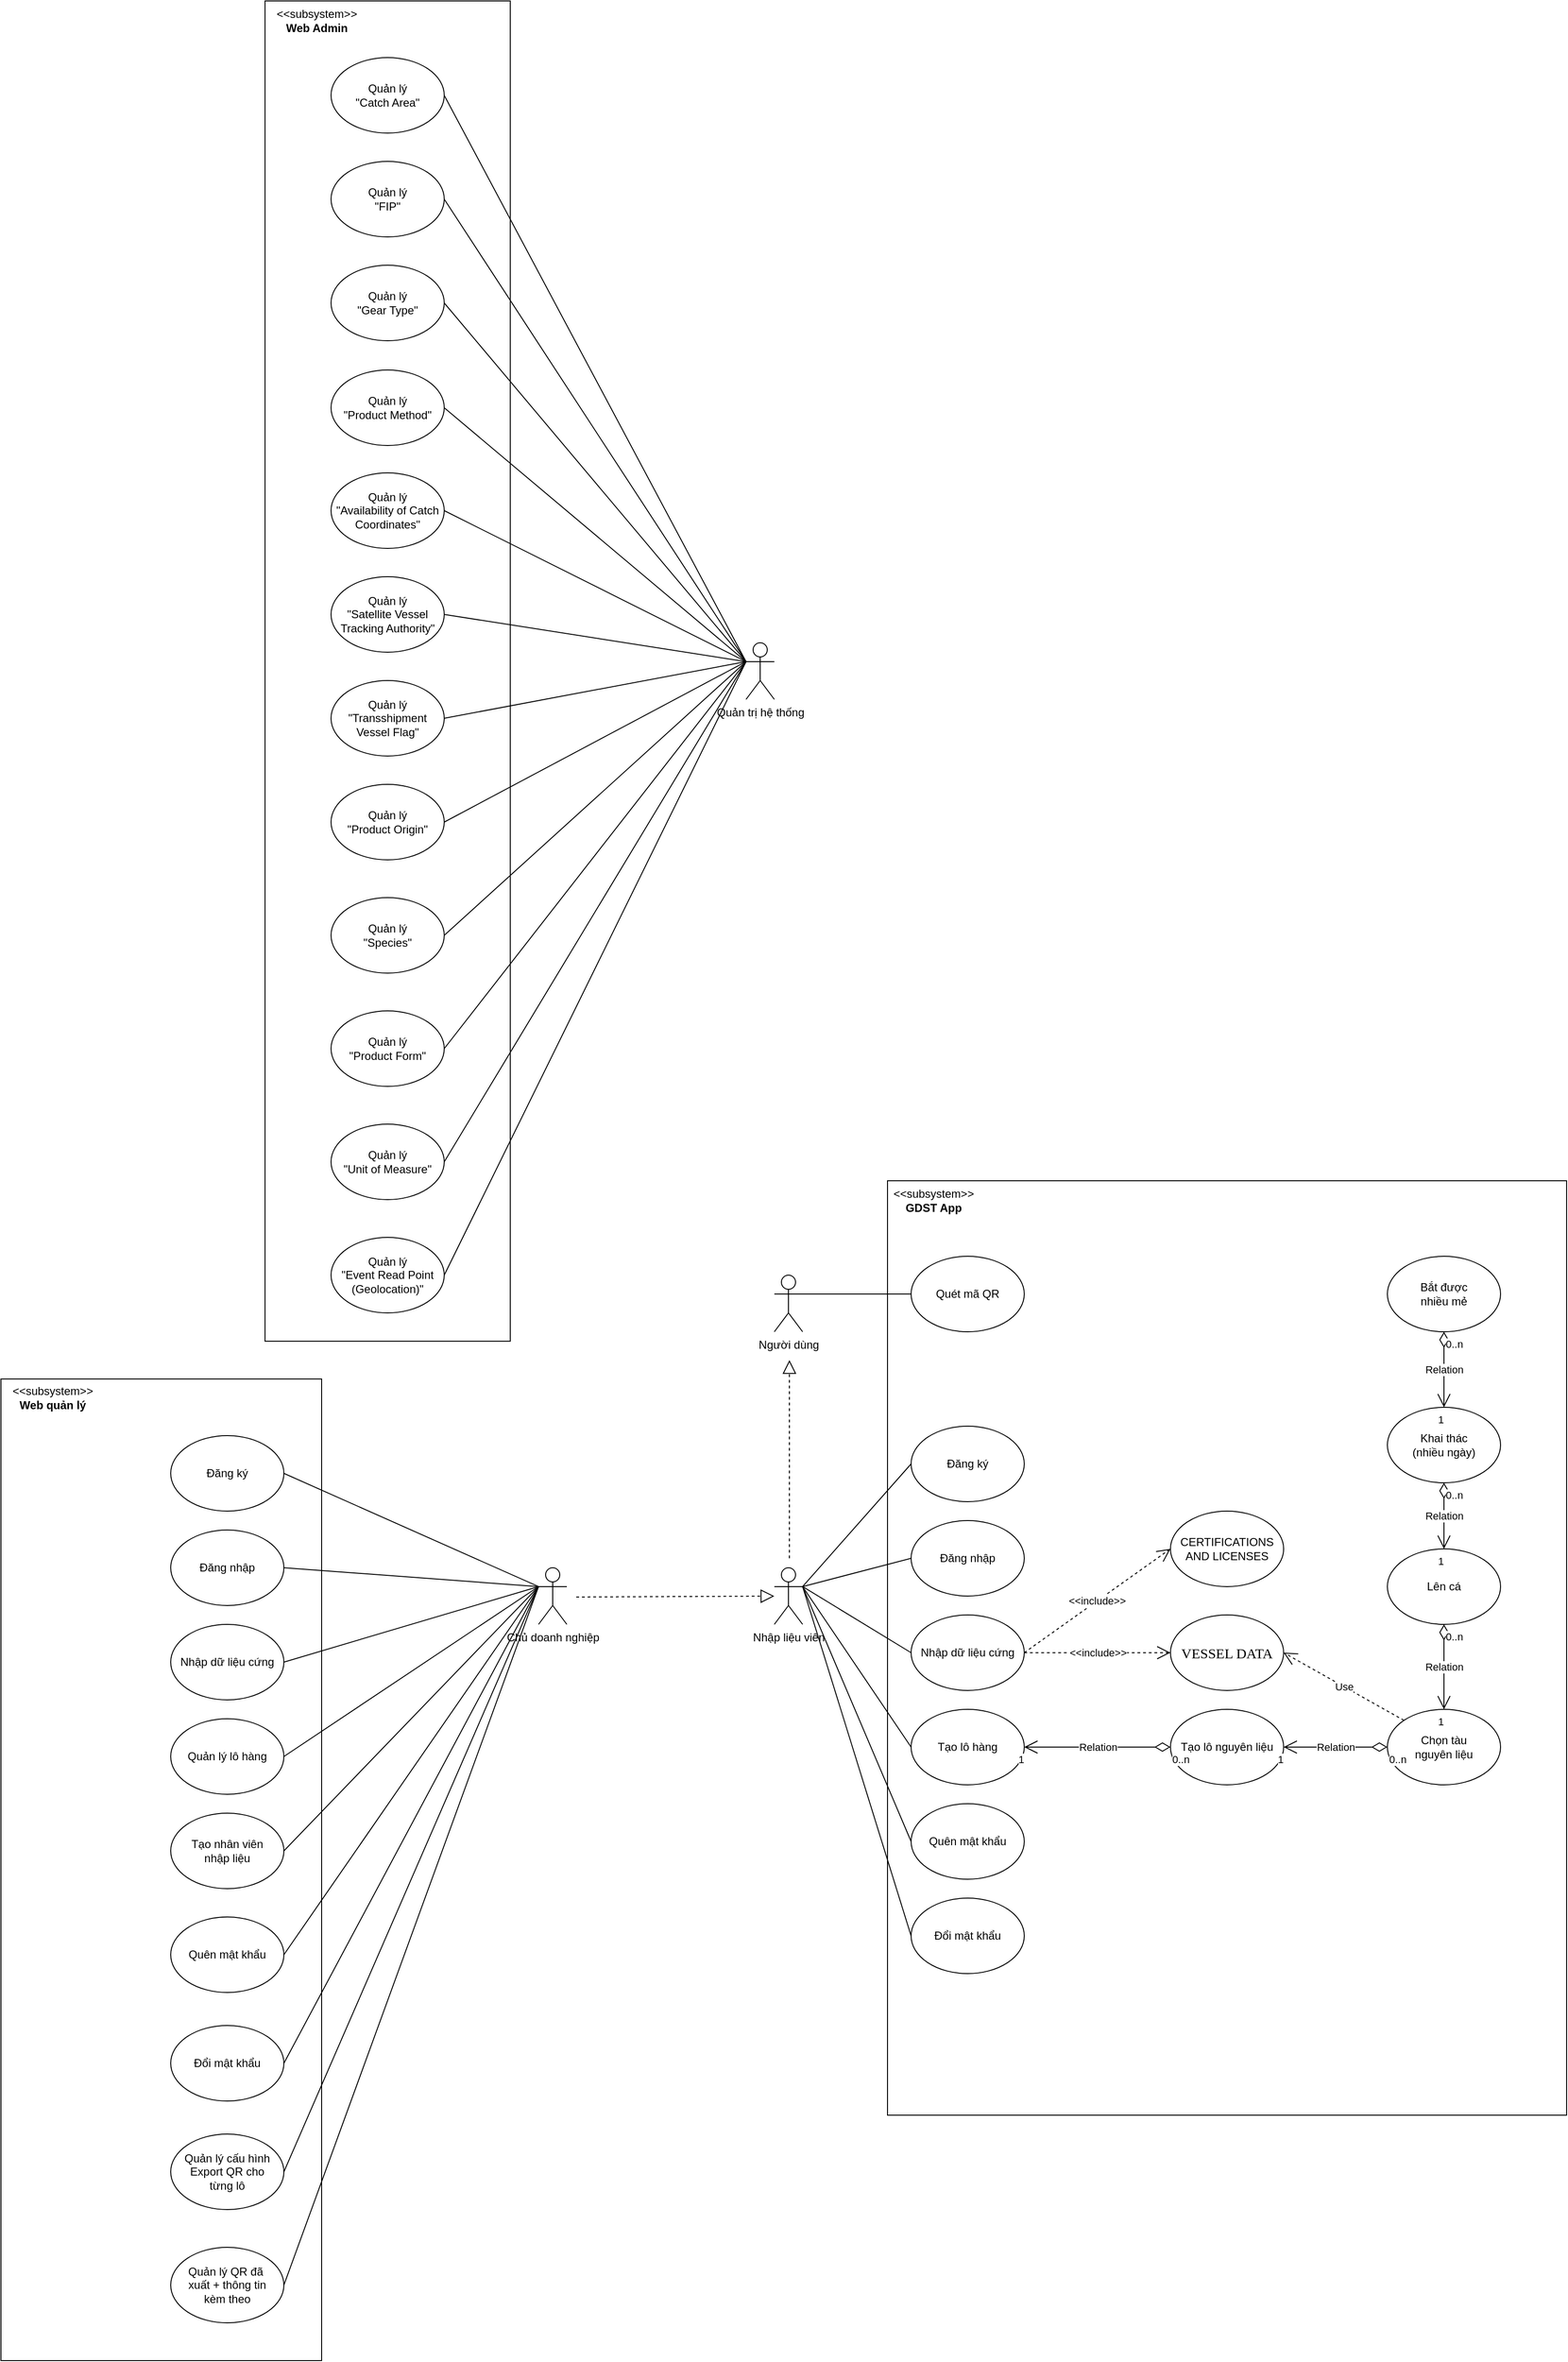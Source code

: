 <mxfile version="13.10.0" type="device"><diagram name="Page-1" id="b520641d-4fe3-3701-9064-5fc419738815"><mxGraphModel dx="1968" dy="2182" grid="1" gridSize="10" guides="1" tooltips="1" connect="1" arrows="1" fold="1" page="1" pageScale="1" pageWidth="1100" pageHeight="850" background="#ffffff" math="0" shadow="0"><root><mxCell id="0"/><mxCell id="1" parent="0"/><mxCell id="lUtnxJrFNXanON9jvf-I-1" value="Người dùng" style="shape=umlActor;verticalLabelPosition=bottom;verticalAlign=top;html=1;outlineConnect=0;" parent="1" vertex="1"><mxGeometry x="110" y="440" width="30" height="60" as="geometry"/></mxCell><mxCell id="lUtnxJrFNXanON9jvf-I-2" value="" style="rounded=0;whiteSpace=wrap;html=1;" parent="1" vertex="1"><mxGeometry x="230" y="340" width="720" height="990" as="geometry"/></mxCell><mxCell id="lUtnxJrFNXanON9jvf-I-3" value="&amp;lt;&amp;lt;subsystem&amp;gt;&amp;gt;&lt;br&gt;&lt;b&gt;GDST App&lt;/b&gt;" style="text;html=1;strokeColor=none;fillColor=none;align=center;verticalAlign=middle;whiteSpace=wrap;rounded=0;" parent="1" vertex="1"><mxGeometry x="244" y="351" width="70" height="20" as="geometry"/></mxCell><mxCell id="lUtnxJrFNXanON9jvf-I-5" value="Quét mã QR" style="ellipse;whiteSpace=wrap;html=1;" parent="1" vertex="1"><mxGeometry x="255" y="420" width="120" height="80" as="geometry"/></mxCell><mxCell id="lUtnxJrFNXanON9jvf-I-6" value="" style="endArrow=none;html=1;exitX=1;exitY=0.333;exitDx=0;exitDy=0;exitPerimeter=0;entryX=0;entryY=0.5;entryDx=0;entryDy=0;" parent="1" source="lUtnxJrFNXanON9jvf-I-1" target="lUtnxJrFNXanON9jvf-I-5" edge="1"><mxGeometry width="50" height="50" relative="1" as="geometry"><mxPoint x="420" y="530" as="sourcePoint"/><mxPoint x="470" y="480" as="targetPoint"/></mxGeometry></mxCell><mxCell id="lUtnxJrFNXanON9jvf-I-7" value="Nhập liệu viên" style="shape=umlActor;verticalLabelPosition=bottom;verticalAlign=top;html=1;outlineConnect=0;" parent="1" vertex="1"><mxGeometry x="110" y="750" width="30" height="60" as="geometry"/></mxCell><mxCell id="lUtnxJrFNXanON9jvf-I-8" value="" style="endArrow=block;dashed=1;endFill=0;endSize=12;html=1;" parent="1" edge="1"><mxGeometry width="160" relative="1" as="geometry"><mxPoint x="126" y="740" as="sourcePoint"/><mxPoint x="126" y="530" as="targetPoint"/></mxGeometry></mxCell><mxCell id="lUtnxJrFNXanON9jvf-I-15" value="Đăng ký" style="ellipse;whiteSpace=wrap;html=1;" parent="1" vertex="1"><mxGeometry x="255" y="600" width="120" height="80" as="geometry"/></mxCell><mxCell id="lUtnxJrFNXanON9jvf-I-16" value="Đăng nhập" style="ellipse;whiteSpace=wrap;html=1;" parent="1" vertex="1"><mxGeometry x="255" y="700" width="120" height="80" as="geometry"/></mxCell><mxCell id="lUtnxJrFNXanON9jvf-I-19" value="Quản trị hệ thống" style="shape=umlActor;verticalLabelPosition=bottom;verticalAlign=top;html=1;outlineConnect=0;" parent="1" vertex="1"><mxGeometry x="80" y="-230" width="30" height="60" as="geometry"/></mxCell><mxCell id="79mfO5aDHdYrQDG8BMtW-8" value="" style="group" vertex="1" connectable="0" parent="1"><mxGeometry x="-430" y="-910" width="260" height="1420" as="geometry"/></mxCell><mxCell id="lUtnxJrFNXanON9jvf-I-18" value="" style="rounded=0;whiteSpace=wrap;html=1;" parent="79mfO5aDHdYrQDG8BMtW-8" vertex="1"><mxGeometry width="260" height="1420" as="geometry"/></mxCell><mxCell id="lUtnxJrFNXanON9jvf-I-20" value="&amp;lt;&amp;lt;subsystem&amp;gt;&amp;gt;&lt;br&gt;&lt;b&gt;Web Admin&lt;/b&gt;" style="text;html=1;strokeColor=none;fillColor=none;align=center;verticalAlign=middle;whiteSpace=wrap;rounded=0;" parent="79mfO5aDHdYrQDG8BMtW-8" vertex="1"><mxGeometry x="20" y="11" width="70" height="20" as="geometry"/></mxCell><mxCell id="lUtnxJrFNXanON9jvf-I-21" value="Quản lý&lt;br&gt;&quot;Catch Area&quot;" style="ellipse;whiteSpace=wrap;html=1;" parent="79mfO5aDHdYrQDG8BMtW-8" vertex="1"><mxGeometry x="70" y="60" width="120" height="80" as="geometry"/></mxCell><mxCell id="lUtnxJrFNXanON9jvf-I-22" value="Quản lý&lt;br&gt;&quot;FIP&quot;" style="ellipse;whiteSpace=wrap;html=1;" parent="79mfO5aDHdYrQDG8BMtW-8" vertex="1"><mxGeometry x="70" y="170" width="120" height="80" as="geometry"/></mxCell><mxCell id="lUtnxJrFNXanON9jvf-I-23" value="Quản lý&lt;br&gt;&quot;Gear Type&quot;" style="ellipse;whiteSpace=wrap;html=1;" parent="79mfO5aDHdYrQDG8BMtW-8" vertex="1"><mxGeometry x="70" y="280" width="120" height="80" as="geometry"/></mxCell><mxCell id="lUtnxJrFNXanON9jvf-I-24" value="Quản lý&lt;br&gt;&quot;Product Method&quot;" style="ellipse;whiteSpace=wrap;html=1;" parent="79mfO5aDHdYrQDG8BMtW-8" vertex="1"><mxGeometry x="70" y="391" width="120" height="80" as="geometry"/></mxCell><mxCell id="lUtnxJrFNXanON9jvf-I-25" value="Quản lý&lt;br&gt;&quot;Availability of Catch Coordinates&quot;" style="ellipse;whiteSpace=wrap;html=1;" parent="79mfO5aDHdYrQDG8BMtW-8" vertex="1"><mxGeometry x="70" y="500" width="120" height="80" as="geometry"/></mxCell><mxCell id="lUtnxJrFNXanON9jvf-I-26" value="Quản lý&lt;br&gt;&quot;Satellite Vessel Tracking Authority&quot;" style="ellipse;whiteSpace=wrap;html=1;" parent="79mfO5aDHdYrQDG8BMtW-8" vertex="1"><mxGeometry x="70" y="610" width="120" height="80" as="geometry"/></mxCell><mxCell id="79mfO5aDHdYrQDG8BMtW-1" value="Quản lý&lt;br&gt;&quot;Transshipment Vessel Flag&quot;" style="ellipse;whiteSpace=wrap;html=1;" vertex="1" parent="79mfO5aDHdYrQDG8BMtW-8"><mxGeometry x="70" y="720" width="120" height="80" as="geometry"/></mxCell><mxCell id="79mfO5aDHdYrQDG8BMtW-2" value="Quản lý&lt;br&gt;&quot;Product Origin&quot;" style="ellipse;whiteSpace=wrap;html=1;" vertex="1" parent="79mfO5aDHdYrQDG8BMtW-8"><mxGeometry x="70" y="830" width="120" height="80" as="geometry"/></mxCell><mxCell id="79mfO5aDHdYrQDG8BMtW-4" value="Quản lý&lt;br&gt;&quot;Species&quot;" style="ellipse;whiteSpace=wrap;html=1;" vertex="1" parent="79mfO5aDHdYrQDG8BMtW-8"><mxGeometry x="70" y="950" width="120" height="80" as="geometry"/></mxCell><mxCell id="79mfO5aDHdYrQDG8BMtW-5" value="Quản lý&lt;br&gt;&quot;Product Form&quot;" style="ellipse;whiteSpace=wrap;html=1;" vertex="1" parent="79mfO5aDHdYrQDG8BMtW-8"><mxGeometry x="70" y="1070" width="120" height="80" as="geometry"/></mxCell><mxCell id="79mfO5aDHdYrQDG8BMtW-6" value="Quản lý&lt;br&gt;&quot;Unit of Measure&quot;" style="ellipse;whiteSpace=wrap;html=1;" vertex="1" parent="79mfO5aDHdYrQDG8BMtW-8"><mxGeometry x="70" y="1190" width="120" height="80" as="geometry"/></mxCell><mxCell id="79mfO5aDHdYrQDG8BMtW-7" value="Quản lý&lt;br&gt;&quot;Event Read Point (Geolocation)&quot;" style="ellipse;whiteSpace=wrap;html=1;" vertex="1" parent="79mfO5aDHdYrQDG8BMtW-8"><mxGeometry x="70" y="1310" width="120" height="80" as="geometry"/></mxCell><mxCell id="79mfO5aDHdYrQDG8BMtW-9" value="" style="endArrow=none;html=1;entryX=1;entryY=0.5;entryDx=0;entryDy=0;exitX=0;exitY=0.333;exitDx=0;exitDy=0;exitPerimeter=0;" edge="1" parent="1" source="lUtnxJrFNXanON9jvf-I-19" target="lUtnxJrFNXanON9jvf-I-21"><mxGeometry width="50" height="50" relative="1" as="geometry"><mxPoint x="200" y="-360" as="sourcePoint"/><mxPoint x="10" y="-470" as="targetPoint"/></mxGeometry></mxCell><mxCell id="79mfO5aDHdYrQDG8BMtW-10" value="" style="endArrow=none;html=1;entryX=1;entryY=0.5;entryDx=0;entryDy=0;exitX=0;exitY=0.333;exitDx=0;exitDy=0;exitPerimeter=0;" edge="1" parent="1" source="lUtnxJrFNXanON9jvf-I-19" target="lUtnxJrFNXanON9jvf-I-26"><mxGeometry width="50" height="50" relative="1" as="geometry"><mxPoint x="420" y="-490" as="sourcePoint"/><mxPoint x="230" y="-600" as="targetPoint"/></mxGeometry></mxCell><mxCell id="79mfO5aDHdYrQDG8BMtW-11" value="" style="endArrow=none;html=1;entryX=1;entryY=0.5;entryDx=0;entryDy=0;exitX=0;exitY=0.333;exitDx=0;exitDy=0;exitPerimeter=0;" edge="1" parent="1" source="lUtnxJrFNXanON9jvf-I-19" target="lUtnxJrFNXanON9jvf-I-23"><mxGeometry width="50" height="50" relative="1" as="geometry"><mxPoint x="360" y="-330" as="sourcePoint"/><mxPoint x="170" y="-440" as="targetPoint"/></mxGeometry></mxCell><mxCell id="79mfO5aDHdYrQDG8BMtW-12" value="" style="endArrow=none;html=1;entryX=1;entryY=0.5;entryDx=0;entryDy=0;exitX=0;exitY=0.333;exitDx=0;exitDy=0;exitPerimeter=0;" edge="1" parent="1" source="lUtnxJrFNXanON9jvf-I-19" target="lUtnxJrFNXanON9jvf-I-24"><mxGeometry width="50" height="50" relative="1" as="geometry"><mxPoint x="340" y="-250" as="sourcePoint"/><mxPoint x="170" y="-330" as="targetPoint"/></mxGeometry></mxCell><mxCell id="79mfO5aDHdYrQDG8BMtW-14" value="" style="endArrow=none;html=1;entryX=1;entryY=0.5;entryDx=0;entryDy=0;exitX=0;exitY=0.333;exitDx=0;exitDy=0;exitPerimeter=0;" edge="1" parent="1" source="lUtnxJrFNXanON9jvf-I-19" target="79mfO5aDHdYrQDG8BMtW-1"><mxGeometry width="50" height="50" relative="1" as="geometry"><mxPoint x="530" y="-570" as="sourcePoint"/><mxPoint x="340" y="-680" as="targetPoint"/></mxGeometry></mxCell><mxCell id="79mfO5aDHdYrQDG8BMtW-17" value="" style="endArrow=none;html=1;entryX=1;entryY=0.5;entryDx=0;entryDy=0;exitX=0;exitY=0.333;exitDx=0;exitDy=0;exitPerimeter=0;" edge="1" parent="1" source="lUtnxJrFNXanON9jvf-I-19" target="lUtnxJrFNXanON9jvf-I-25"><mxGeometry width="50" height="50" relative="1" as="geometry"><mxPoint x="390" y="-420" as="sourcePoint"/><mxPoint x="230" y="-600" as="targetPoint"/></mxGeometry></mxCell><mxCell id="79mfO5aDHdYrQDG8BMtW-18" value="" style="endArrow=none;html=1;entryX=1;entryY=0.5;entryDx=0;entryDy=0;exitX=0;exitY=0.333;exitDx=0;exitDy=0;exitPerimeter=0;" edge="1" parent="1" source="lUtnxJrFNXanON9jvf-I-19" target="lUtnxJrFNXanON9jvf-I-22"><mxGeometry width="50" height="50" relative="1" as="geometry"><mxPoint x="390" y="-420" as="sourcePoint"/><mxPoint x="230" y="-600" as="targetPoint"/></mxGeometry></mxCell><mxCell id="79mfO5aDHdYrQDG8BMtW-19" value="" style="endArrow=none;html=1;entryX=1;entryY=0.5;entryDx=0;entryDy=0;exitX=0;exitY=0.333;exitDx=0;exitDy=0;exitPerimeter=0;" edge="1" parent="1" source="lUtnxJrFNXanON9jvf-I-19" target="79mfO5aDHdYrQDG8BMtW-4"><mxGeometry width="50" height="50" relative="1" as="geometry"><mxPoint x="-80" y="-190" as="sourcePoint"/><mxPoint x="340" y="-680" as="targetPoint"/></mxGeometry></mxCell><mxCell id="79mfO5aDHdYrQDG8BMtW-20" value="" style="endArrow=none;html=1;entryX=1;entryY=0.5;entryDx=0;entryDy=0;exitX=0;exitY=0.333;exitDx=0;exitDy=0;exitPerimeter=0;" edge="1" parent="1" source="lUtnxJrFNXanON9jvf-I-19" target="79mfO5aDHdYrQDG8BMtW-2"><mxGeometry width="50" height="50" relative="1" as="geometry"><mxPoint x="-80" y="-190" as="sourcePoint"/><mxPoint x="340" y="-680" as="targetPoint"/></mxGeometry></mxCell><mxCell id="79mfO5aDHdYrQDG8BMtW-21" value="" style="endArrow=none;html=1;entryX=1;entryY=0.5;entryDx=0;entryDy=0;exitX=0;exitY=0.333;exitDx=0;exitDy=0;exitPerimeter=0;" edge="1" parent="1" source="lUtnxJrFNXanON9jvf-I-19" target="79mfO5aDHdYrQDG8BMtW-5"><mxGeometry width="50" height="50" relative="1" as="geometry"><mxPoint x="-80" y="-190" as="sourcePoint"/><mxPoint x="340" y="-680" as="targetPoint"/></mxGeometry></mxCell><mxCell id="79mfO5aDHdYrQDG8BMtW-22" value="" style="endArrow=none;html=1;entryX=1;entryY=0.5;entryDx=0;entryDy=0;exitX=0;exitY=0.333;exitDx=0;exitDy=0;exitPerimeter=0;" edge="1" parent="1" source="lUtnxJrFNXanON9jvf-I-19" target="79mfO5aDHdYrQDG8BMtW-6"><mxGeometry width="50" height="50" relative="1" as="geometry"><mxPoint x="-80" y="-190" as="sourcePoint"/><mxPoint x="340" y="-680" as="targetPoint"/></mxGeometry></mxCell><mxCell id="79mfO5aDHdYrQDG8BMtW-23" value="" style="endArrow=none;html=1;entryX=1;entryY=0.5;entryDx=0;entryDy=0;exitX=0;exitY=0.333;exitDx=0;exitDy=0;exitPerimeter=0;" edge="1" parent="1" source="lUtnxJrFNXanON9jvf-I-19" target="79mfO5aDHdYrQDG8BMtW-7"><mxGeometry width="50" height="50" relative="1" as="geometry"><mxPoint x="-80" y="-190" as="sourcePoint"/><mxPoint x="340" y="-680" as="targetPoint"/></mxGeometry></mxCell><mxCell id="79mfO5aDHdYrQDG8BMtW-24" value="Nhập dữ liệu cứng" style="ellipse;whiteSpace=wrap;html=1;" vertex="1" parent="1"><mxGeometry x="255" y="800" width="120" height="80" as="geometry"/></mxCell><mxCell id="79mfO5aDHdYrQDG8BMtW-25" value="&lt;div style=&quot;text-align: left&quot;&gt;&lt;font face=&quot;docs-Calibri&quot;&gt;&lt;span style=&quot;font-size: 15px&quot;&gt;VESSEL DATA&lt;/span&gt;&lt;/font&gt;&lt;br&gt;&lt;/div&gt;" style="ellipse;whiteSpace=wrap;html=1;" vertex="1" parent="1"><mxGeometry x="530" y="800" width="120" height="80" as="geometry"/></mxCell><mxCell id="79mfO5aDHdYrQDG8BMtW-26" value="CERTIFICATIONS AND LICENSES" style="ellipse;whiteSpace=wrap;html=1;" vertex="1" parent="1"><mxGeometry x="530" y="690" width="120" height="80" as="geometry"/></mxCell><mxCell id="79mfO5aDHdYrQDG8BMtW-27" value="" style="endArrow=none;html=1;entryX=1;entryY=0.333;entryDx=0;entryDy=0;entryPerimeter=0;exitX=0;exitY=0.5;exitDx=0;exitDy=0;" edge="1" parent="1" source="lUtnxJrFNXanON9jvf-I-15" target="lUtnxJrFNXanON9jvf-I-7"><mxGeometry width="50" height="50" relative="1" as="geometry"><mxPoint x="-60" y="810" as="sourcePoint"/><mxPoint x="-10" y="760" as="targetPoint"/></mxGeometry></mxCell><mxCell id="79mfO5aDHdYrQDG8BMtW-28" value="" style="endArrow=none;html=1;entryX=1;entryY=0.333;entryDx=0;entryDy=0;entryPerimeter=0;exitX=0;exitY=0.5;exitDx=0;exitDy=0;" edge="1" parent="1" source="lUtnxJrFNXanON9jvf-I-16" target="lUtnxJrFNXanON9jvf-I-7"><mxGeometry width="50" height="50" relative="1" as="geometry"><mxPoint x="-60" y="810" as="sourcePoint"/><mxPoint x="-10" y="760" as="targetPoint"/></mxGeometry></mxCell><mxCell id="79mfO5aDHdYrQDG8BMtW-29" value="" style="endArrow=none;html=1;entryX=1;entryY=0.333;entryDx=0;entryDy=0;entryPerimeter=0;exitX=0;exitY=0.5;exitDx=0;exitDy=0;" edge="1" parent="1" source="79mfO5aDHdYrQDG8BMtW-24" target="lUtnxJrFNXanON9jvf-I-7"><mxGeometry width="50" height="50" relative="1" as="geometry"><mxPoint x="-60" y="810" as="sourcePoint"/><mxPoint x="-10" y="760" as="targetPoint"/></mxGeometry></mxCell><mxCell id="79mfO5aDHdYrQDG8BMtW-30" value="&amp;lt;&amp;lt;include&amp;gt;&amp;gt;" style="endArrow=open;endSize=12;dashed=1;html=1;entryX=0;entryY=0.5;entryDx=0;entryDy=0;exitX=1;exitY=0.5;exitDx=0;exitDy=0;" edge="1" parent="1" source="79mfO5aDHdYrQDG8BMtW-24" target="79mfO5aDHdYrQDG8BMtW-26"><mxGeometry width="160" relative="1" as="geometry"><mxPoint x="220" y="710" as="sourcePoint"/><mxPoint x="380" y="710" as="targetPoint"/></mxGeometry></mxCell><mxCell id="79mfO5aDHdYrQDG8BMtW-31" value="&amp;lt;&amp;lt;include&amp;gt;&amp;gt;" style="endArrow=open;endSize=12;dashed=1;html=1;entryX=0;entryY=0.5;entryDx=0;entryDy=0;exitX=1;exitY=0.5;exitDx=0;exitDy=0;" edge="1" parent="1" source="79mfO5aDHdYrQDG8BMtW-24" target="79mfO5aDHdYrQDG8BMtW-25"><mxGeometry width="160" relative="1" as="geometry"><mxPoint x="220" y="710" as="sourcePoint"/><mxPoint x="380" y="710" as="targetPoint"/></mxGeometry></mxCell><mxCell id="79mfO5aDHdYrQDG8BMtW-32" value="Tạo lô hàng" style="ellipse;whiteSpace=wrap;html=1;" vertex="1" parent="1"><mxGeometry x="255" y="900" width="120" height="80" as="geometry"/></mxCell><mxCell id="79mfO5aDHdYrQDG8BMtW-33" value="Tạo lô nguyên liệu" style="ellipse;whiteSpace=wrap;html=1;" vertex="1" parent="1"><mxGeometry x="530" y="900" width="120" height="80" as="geometry"/></mxCell><mxCell id="79mfO5aDHdYrQDG8BMtW-34" value="" style="endArrow=none;html=1;entryX=1;entryY=0.333;entryDx=0;entryDy=0;entryPerimeter=0;exitX=0;exitY=0.5;exitDx=0;exitDy=0;" edge="1" parent="1" source="79mfO5aDHdYrQDG8BMtW-32" target="lUtnxJrFNXanON9jvf-I-7"><mxGeometry width="50" height="50" relative="1" as="geometry"><mxPoint x="-60" y="810" as="sourcePoint"/><mxPoint x="-10" y="760" as="targetPoint"/></mxGeometry></mxCell><mxCell id="79mfO5aDHdYrQDG8BMtW-35" value="Relation" style="endArrow=open;html=1;endSize=12;startArrow=diamondThin;startSize=14;startFill=0;edgeStyle=orthogonalEdgeStyle;entryX=1;entryY=0.5;entryDx=0;entryDy=0;" edge="1" parent="1" source="79mfO5aDHdYrQDG8BMtW-33" target="79mfO5aDHdYrQDG8BMtW-32"><mxGeometry relative="1" as="geometry"><mxPoint x="370" y="940" as="sourcePoint"/><mxPoint x="530" y="940" as="targetPoint"/><Array as="points"/></mxGeometry></mxCell><mxCell id="79mfO5aDHdYrQDG8BMtW-36" value="0..n" style="edgeLabel;resizable=0;html=1;align=left;verticalAlign=top;" connectable="0" vertex="1" parent="79mfO5aDHdYrQDG8BMtW-35"><mxGeometry x="-1" relative="1" as="geometry"/></mxCell><mxCell id="79mfO5aDHdYrQDG8BMtW-37" value="1" style="edgeLabel;resizable=0;html=1;align=right;verticalAlign=top;" connectable="0" vertex="1" parent="79mfO5aDHdYrQDG8BMtW-35"><mxGeometry x="1" relative="1" as="geometry"/></mxCell><mxCell id="79mfO5aDHdYrQDG8BMtW-38" value="Chọn tàu &lt;br&gt;nguyên liệu" style="ellipse;whiteSpace=wrap;html=1;" vertex="1" parent="1"><mxGeometry x="760" y="900" width="120" height="80" as="geometry"/></mxCell><mxCell id="79mfO5aDHdYrQDG8BMtW-45" value="Relation" style="endArrow=open;html=1;endSize=12;startArrow=diamondThin;startSize=14;startFill=0;edgeStyle=orthogonalEdgeStyle;entryX=1;entryY=0.5;entryDx=0;entryDy=0;exitX=0;exitY=0.5;exitDx=0;exitDy=0;" edge="1" parent="1" source="79mfO5aDHdYrQDG8BMtW-38" target="79mfO5aDHdYrQDG8BMtW-33"><mxGeometry relative="1" as="geometry"><mxPoint x="760" y="979" as="sourcePoint"/><mxPoint x="605" y="979" as="targetPoint"/><Array as="points"/></mxGeometry></mxCell><mxCell id="79mfO5aDHdYrQDG8BMtW-46" value="0..n" style="edgeLabel;resizable=0;html=1;align=left;verticalAlign=top;" connectable="0" vertex="1" parent="79mfO5aDHdYrQDG8BMtW-45"><mxGeometry x="-1" relative="1" as="geometry"/></mxCell><mxCell id="79mfO5aDHdYrQDG8BMtW-47" value="1" style="edgeLabel;resizable=0;html=1;align=right;verticalAlign=top;" connectable="0" vertex="1" parent="79mfO5aDHdYrQDG8BMtW-45"><mxGeometry x="1" relative="1" as="geometry"/></mxCell><mxCell id="79mfO5aDHdYrQDG8BMtW-48" value="Use" style="endArrow=open;endSize=12;dashed=1;html=1;exitX=0;exitY=0;exitDx=0;exitDy=0;entryX=1;entryY=0.5;entryDx=0;entryDy=0;" edge="1" parent="1" source="79mfO5aDHdYrQDG8BMtW-38" target="79mfO5aDHdYrQDG8BMtW-25"><mxGeometry width="160" relative="1" as="geometry"><mxPoint x="700" y="830" as="sourcePoint"/><mxPoint x="860" y="830" as="targetPoint"/></mxGeometry></mxCell><mxCell id="79mfO5aDHdYrQDG8BMtW-52" value="Lên cá" style="ellipse;whiteSpace=wrap;html=1;" vertex="1" parent="1"><mxGeometry x="760" y="730" width="120" height="80" as="geometry"/></mxCell><mxCell id="79mfO5aDHdYrQDG8BMtW-53" value="Relation" style="endArrow=open;html=1;endSize=12;startArrow=diamondThin;startSize=14;startFill=0;edgeStyle=orthogonalEdgeStyle;entryX=0.5;entryY=0;entryDx=0;entryDy=0;exitX=0.5;exitY=1;exitDx=0;exitDy=0;" edge="1" parent="1" source="79mfO5aDHdYrQDG8BMtW-52" target="79mfO5aDHdYrQDG8BMtW-38"><mxGeometry relative="1" as="geometry"><mxPoint x="770" y="950" as="sourcePoint"/><mxPoint x="660" y="950" as="targetPoint"/><Array as="points"/></mxGeometry></mxCell><mxCell id="79mfO5aDHdYrQDG8BMtW-54" value="0..n" style="edgeLabel;resizable=0;html=1;align=left;verticalAlign=top;" connectable="0" vertex="1" parent="79mfO5aDHdYrQDG8BMtW-53"><mxGeometry x="-1" relative="1" as="geometry"/></mxCell><mxCell id="79mfO5aDHdYrQDG8BMtW-55" value="1" style="edgeLabel;resizable=0;html=1;align=right;verticalAlign=top;" connectable="0" vertex="1" parent="79mfO5aDHdYrQDG8BMtW-53"><mxGeometry x="1" relative="1" as="geometry"/></mxCell><mxCell id="79mfO5aDHdYrQDG8BMtW-56" value="Khai thác&lt;br&gt;(nhiều ngày)" style="ellipse;whiteSpace=wrap;html=1;" vertex="1" parent="1"><mxGeometry x="760" y="580" width="120" height="80" as="geometry"/></mxCell><mxCell id="79mfO5aDHdYrQDG8BMtW-57" value="Relation" style="endArrow=open;html=1;endSize=12;startArrow=diamondThin;startSize=14;startFill=0;edgeStyle=orthogonalEdgeStyle;entryX=0.5;entryY=0;entryDx=0;entryDy=0;exitX=0.5;exitY=1;exitDx=0;exitDy=0;" edge="1" parent="1" source="79mfO5aDHdYrQDG8BMtW-56" target="79mfO5aDHdYrQDG8BMtW-52"><mxGeometry relative="1" as="geometry"><mxPoint x="910" y="620" as="sourcePoint"/><mxPoint x="910" y="710" as="targetPoint"/><Array as="points"/></mxGeometry></mxCell><mxCell id="79mfO5aDHdYrQDG8BMtW-58" value="0..n" style="edgeLabel;resizable=0;html=1;align=left;verticalAlign=top;" connectable="0" vertex="1" parent="79mfO5aDHdYrQDG8BMtW-57"><mxGeometry x="-1" relative="1" as="geometry"/></mxCell><mxCell id="79mfO5aDHdYrQDG8BMtW-59" value="1" style="edgeLabel;resizable=0;html=1;align=right;verticalAlign=top;" connectable="0" vertex="1" parent="79mfO5aDHdYrQDG8BMtW-57"><mxGeometry x="1" relative="1" as="geometry"/></mxCell><mxCell id="79mfO5aDHdYrQDG8BMtW-60" value="Relation" style="endArrow=open;html=1;endSize=12;startArrow=diamondThin;startSize=14;startFill=0;edgeStyle=orthogonalEdgeStyle;entryX=0.5;entryY=0;entryDx=0;entryDy=0;exitX=0.5;exitY=1;exitDx=0;exitDy=0;" edge="1" source="79mfO5aDHdYrQDG8BMtW-63" parent="1" target="79mfO5aDHdYrQDG8BMtW-56"><mxGeometry relative="1" as="geometry"><mxPoint x="910" y="440" as="sourcePoint"/><mxPoint x="820" y="550" as="targetPoint"/><Array as="points"/></mxGeometry></mxCell><mxCell id="79mfO5aDHdYrQDG8BMtW-61" value="0..n" style="edgeLabel;resizable=0;html=1;align=left;verticalAlign=top;" connectable="0" vertex="1" parent="79mfO5aDHdYrQDG8BMtW-60"><mxGeometry x="-1" relative="1" as="geometry"/></mxCell><mxCell id="79mfO5aDHdYrQDG8BMtW-62" value="1" style="edgeLabel;resizable=0;html=1;align=right;verticalAlign=top;" connectable="0" vertex="1" parent="79mfO5aDHdYrQDG8BMtW-60"><mxGeometry x="1" relative="1" as="geometry"/></mxCell><mxCell id="79mfO5aDHdYrQDG8BMtW-63" value="Bắt được&lt;br&gt;nhiều mẻ" style="ellipse;whiteSpace=wrap;html=1;" vertex="1" parent="1"><mxGeometry x="760" y="420" width="120" height="80" as="geometry"/></mxCell><mxCell id="79mfO5aDHdYrQDG8BMtW-64" value="Chủ doanh nghiệp" style="shape=umlActor;verticalLabelPosition=bottom;verticalAlign=top;html=1;outlineConnect=0;" vertex="1" parent="1"><mxGeometry x="-140" y="750" width="30" height="60" as="geometry"/></mxCell><mxCell id="79mfO5aDHdYrQDG8BMtW-67" value="" style="endArrow=block;dashed=1;endFill=0;endSize=12;html=1;" edge="1" parent="1" target="lUtnxJrFNXanON9jvf-I-7"><mxGeometry width="160" relative="1" as="geometry"><mxPoint x="-100" y="781" as="sourcePoint"/><mxPoint x="136" y="540" as="targetPoint"/></mxGeometry></mxCell><mxCell id="79mfO5aDHdYrQDG8BMtW-70" value="" style="group" vertex="1" connectable="0" parent="1"><mxGeometry x="-710" y="550" width="340" height="1040" as="geometry"/></mxCell><mxCell id="79mfO5aDHdYrQDG8BMtW-68" value="" style="rounded=0;whiteSpace=wrap;html=1;" vertex="1" parent="79mfO5aDHdYrQDG8BMtW-70"><mxGeometry width="340" height="1040" as="geometry"/></mxCell><mxCell id="79mfO5aDHdYrQDG8BMtW-69" value="&amp;lt;&amp;lt;subsystem&amp;gt;&amp;gt;&lt;br&gt;&lt;b&gt;Web quản lý&lt;/b&gt;" style="text;html=1;strokeColor=none;fillColor=none;align=center;verticalAlign=middle;whiteSpace=wrap;rounded=0;" vertex="1" parent="79mfO5aDHdYrQDG8BMtW-70"><mxGeometry x="20" y="10" width="70" height="20" as="geometry"/></mxCell><mxCell id="79mfO5aDHdYrQDG8BMtW-73" value="Nhập dữ liệu cứng" style="ellipse;whiteSpace=wrap;html=1;" vertex="1" parent="79mfO5aDHdYrQDG8BMtW-70"><mxGeometry x="180" y="260" width="120" height="80" as="geometry"/></mxCell><mxCell id="79mfO5aDHdYrQDG8BMtW-74" value="Quản lý lô hàng" style="ellipse;whiteSpace=wrap;html=1;" vertex="1" parent="79mfO5aDHdYrQDG8BMtW-70"><mxGeometry x="180" y="360" width="120" height="80" as="geometry"/></mxCell><mxCell id="79mfO5aDHdYrQDG8BMtW-75" value="Đăng ký" style="ellipse;whiteSpace=wrap;html=1;" vertex="1" parent="79mfO5aDHdYrQDG8BMtW-70"><mxGeometry x="180" y="60" width="120" height="80" as="geometry"/></mxCell><mxCell id="79mfO5aDHdYrQDG8BMtW-76" value="Đăng nhập" style="ellipse;whiteSpace=wrap;html=1;" vertex="1" parent="79mfO5aDHdYrQDG8BMtW-70"><mxGeometry x="180" y="160" width="120" height="80" as="geometry"/></mxCell><mxCell id="79mfO5aDHdYrQDG8BMtW-84" value="Tạo nhân viên&lt;br&gt;nhập liệu" style="ellipse;whiteSpace=wrap;html=1;" vertex="1" parent="79mfO5aDHdYrQDG8BMtW-70"><mxGeometry x="180" y="460" width="120" height="80" as="geometry"/></mxCell><mxCell id="79mfO5aDHdYrQDG8BMtW-90" value="Quên mật khẩu" style="ellipse;whiteSpace=wrap;html=1;" vertex="1" parent="79mfO5aDHdYrQDG8BMtW-70"><mxGeometry x="180" y="570" width="120" height="80" as="geometry"/></mxCell><mxCell id="79mfO5aDHdYrQDG8BMtW-91" value="Đổi mật khẩu" style="ellipse;whiteSpace=wrap;html=1;" vertex="1" parent="79mfO5aDHdYrQDG8BMtW-70"><mxGeometry x="180" y="685" width="120" height="80" as="geometry"/></mxCell><mxCell id="79mfO5aDHdYrQDG8BMtW-92" value="Quản lý cấu hình&lt;br&gt;Export QR cho&lt;br&gt;từng lô" style="ellipse;whiteSpace=wrap;html=1;" vertex="1" parent="79mfO5aDHdYrQDG8BMtW-70"><mxGeometry x="180" y="800" width="120" height="80" as="geometry"/></mxCell><mxCell id="79mfO5aDHdYrQDG8BMtW-93" value="Quản lý QR đã&amp;nbsp;&lt;br&gt;xuất + thông tin&lt;br&gt;kèm theo" style="ellipse;whiteSpace=wrap;html=1;" vertex="1" parent="79mfO5aDHdYrQDG8BMtW-70"><mxGeometry x="180" y="920" width="120" height="80" as="geometry"/></mxCell><mxCell id="79mfO5aDHdYrQDG8BMtW-85" value="Quên mật khẩu" style="ellipse;whiteSpace=wrap;html=1;" vertex="1" parent="1"><mxGeometry x="255" y="1000" width="120" height="80" as="geometry"/></mxCell><mxCell id="79mfO5aDHdYrQDG8BMtW-86" value="Đổi mật khẩu" style="ellipse;whiteSpace=wrap;html=1;" vertex="1" parent="1"><mxGeometry x="255" y="1100" width="120" height="80" as="geometry"/></mxCell><mxCell id="79mfO5aDHdYrQDG8BMtW-87" value="" style="endArrow=none;html=1;entryX=1;entryY=0.333;entryDx=0;entryDy=0;entryPerimeter=0;exitX=0;exitY=0.5;exitDx=0;exitDy=0;" edge="1" parent="1" source="79mfO5aDHdYrQDG8BMtW-85" target="lUtnxJrFNXanON9jvf-I-7"><mxGeometry width="50" height="50" relative="1" as="geometry"><mxPoint x="-60" y="810" as="sourcePoint"/><mxPoint x="-10" y="760" as="targetPoint"/></mxGeometry></mxCell><mxCell id="79mfO5aDHdYrQDG8BMtW-88" value="" style="endArrow=none;html=1;entryX=1;entryY=0.333;entryDx=0;entryDy=0;entryPerimeter=0;exitX=0;exitY=0.5;exitDx=0;exitDy=0;" edge="1" parent="1" source="79mfO5aDHdYrQDG8BMtW-86" target="lUtnxJrFNXanON9jvf-I-7"><mxGeometry width="50" height="50" relative="1" as="geometry"><mxPoint x="-60" y="810" as="sourcePoint"/><mxPoint x="-10" y="760" as="targetPoint"/></mxGeometry></mxCell><mxCell id="79mfO5aDHdYrQDG8BMtW-94" value="" style="endArrow=none;html=1;entryX=1;entryY=0.5;entryDx=0;entryDy=0;exitX=0;exitY=0.333;exitDx=0;exitDy=0;exitPerimeter=0;" edge="1" parent="1" source="79mfO5aDHdYrQDG8BMtW-64" target="79mfO5aDHdYrQDG8BMtW-75"><mxGeometry width="50" height="50" relative="1" as="geometry"><mxPoint x="-330" y="790" as="sourcePoint"/><mxPoint x="-280" y="740" as="targetPoint"/></mxGeometry></mxCell><mxCell id="79mfO5aDHdYrQDG8BMtW-95" value="" style="endArrow=none;html=1;entryX=1;entryY=0.5;entryDx=0;entryDy=0;exitX=0;exitY=0.333;exitDx=0;exitDy=0;exitPerimeter=0;" edge="1" parent="1" source="79mfO5aDHdYrQDG8BMtW-64" target="79mfO5aDHdYrQDG8BMtW-76"><mxGeometry width="50" height="50" relative="1" as="geometry"><mxPoint x="-330" y="790" as="sourcePoint"/><mxPoint x="-280" y="740" as="targetPoint"/></mxGeometry></mxCell><mxCell id="79mfO5aDHdYrQDG8BMtW-96" value="" style="endArrow=none;html=1;entryX=1;entryY=0.5;entryDx=0;entryDy=0;exitX=0;exitY=0.333;exitDx=0;exitDy=0;exitPerimeter=0;" edge="1" parent="1" source="79mfO5aDHdYrQDG8BMtW-64" target="79mfO5aDHdYrQDG8BMtW-73"><mxGeometry width="50" height="50" relative="1" as="geometry"><mxPoint x="-330" y="790" as="sourcePoint"/><mxPoint x="-280" y="740" as="targetPoint"/></mxGeometry></mxCell><mxCell id="79mfO5aDHdYrQDG8BMtW-97" value="" style="endArrow=none;html=1;entryX=1;entryY=0.5;entryDx=0;entryDy=0;exitX=0;exitY=0.333;exitDx=0;exitDy=0;exitPerimeter=0;" edge="1" parent="1" source="79mfO5aDHdYrQDG8BMtW-64" target="79mfO5aDHdYrQDG8BMtW-74"><mxGeometry width="50" height="50" relative="1" as="geometry"><mxPoint x="-330" y="790" as="sourcePoint"/><mxPoint x="-280" y="740" as="targetPoint"/></mxGeometry></mxCell><mxCell id="79mfO5aDHdYrQDG8BMtW-98" value="" style="endArrow=none;html=1;entryX=1;entryY=0.5;entryDx=0;entryDy=0;exitX=0;exitY=0.333;exitDx=0;exitDy=0;exitPerimeter=0;" edge="1" parent="1" source="79mfO5aDHdYrQDG8BMtW-64" target="79mfO5aDHdYrQDG8BMtW-84"><mxGeometry width="50" height="50" relative="1" as="geometry"><mxPoint x="-330" y="790" as="sourcePoint"/><mxPoint x="-280" y="740" as="targetPoint"/></mxGeometry></mxCell><mxCell id="79mfO5aDHdYrQDG8BMtW-99" value="" style="endArrow=none;html=1;entryX=1;entryY=0.5;entryDx=0;entryDy=0;exitX=0;exitY=0.333;exitDx=0;exitDy=0;exitPerimeter=0;" edge="1" parent="1" source="79mfO5aDHdYrQDG8BMtW-64" target="79mfO5aDHdYrQDG8BMtW-90"><mxGeometry width="50" height="50" relative="1" as="geometry"><mxPoint x="-330" y="790" as="sourcePoint"/><mxPoint x="-280" y="740" as="targetPoint"/></mxGeometry></mxCell><mxCell id="79mfO5aDHdYrQDG8BMtW-100" value="" style="endArrow=none;html=1;entryX=1;entryY=0.5;entryDx=0;entryDy=0;exitX=0;exitY=0.333;exitDx=0;exitDy=0;exitPerimeter=0;" edge="1" parent="1" source="79mfO5aDHdYrQDG8BMtW-64" target="79mfO5aDHdYrQDG8BMtW-91"><mxGeometry width="50" height="50" relative="1" as="geometry"><mxPoint x="-330" y="790" as="sourcePoint"/><mxPoint x="-280" y="740" as="targetPoint"/></mxGeometry></mxCell><mxCell id="79mfO5aDHdYrQDG8BMtW-101" value="" style="endArrow=none;html=1;entryX=1;entryY=0.5;entryDx=0;entryDy=0;exitX=0;exitY=0.333;exitDx=0;exitDy=0;exitPerimeter=0;" edge="1" parent="1" source="79mfO5aDHdYrQDG8BMtW-64" target="79mfO5aDHdYrQDG8BMtW-92"><mxGeometry width="50" height="50" relative="1" as="geometry"><mxPoint x="-330" y="790" as="sourcePoint"/><mxPoint x="-280" y="740" as="targetPoint"/></mxGeometry></mxCell><mxCell id="79mfO5aDHdYrQDG8BMtW-102" value="" style="endArrow=none;html=1;entryX=1;entryY=0.5;entryDx=0;entryDy=0;exitX=0;exitY=0.333;exitDx=0;exitDy=0;exitPerimeter=0;" edge="1" parent="1" source="79mfO5aDHdYrQDG8BMtW-64" target="79mfO5aDHdYrQDG8BMtW-93"><mxGeometry width="50" height="50" relative="1" as="geometry"><mxPoint x="-330" y="790" as="sourcePoint"/><mxPoint x="-280" y="740" as="targetPoint"/></mxGeometry></mxCell></root></mxGraphModel></diagram></mxfile>